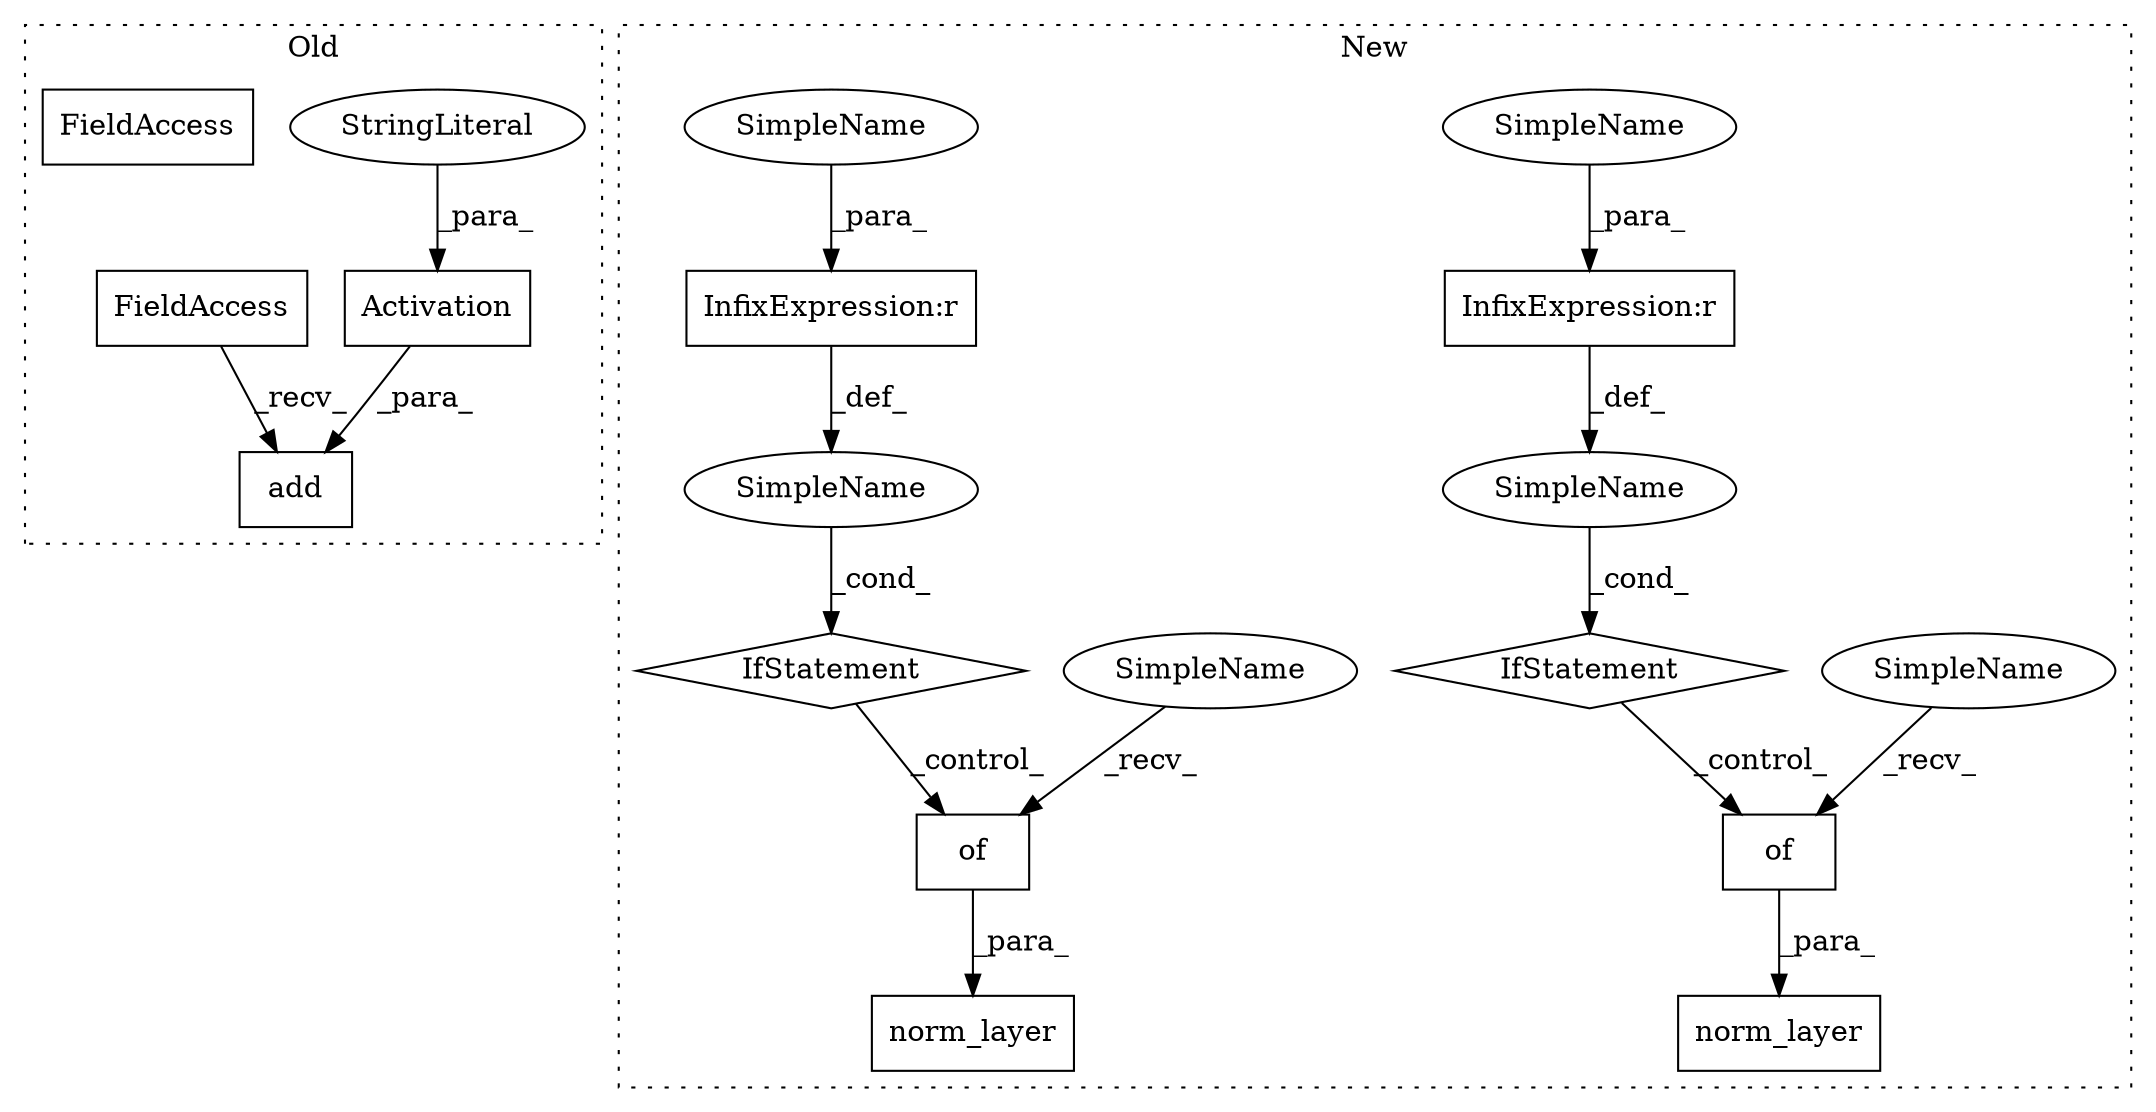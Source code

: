 digraph G {
subgraph cluster0 {
1 [label="Activation" a="32" s="1439,1456" l="11,1" shape="box"];
3 [label="StringLiteral" a="45" s="1450" l="6" shape="ellipse"];
9 [label="add" a="32" s="1432,1457" l="4,1" shape="box"];
14 [label="FieldAccess" a="22" s="1424" l="7" shape="box"];
17 [label="FieldAccess" a="22" s="1424" l="7" shape="box"];
label = "Old";
style="dotted";
}
subgraph cluster1 {
2 [label="of" a="32" s="1281" l="4" shape="box"];
4 [label="of" a="32" s="1108" l="4" shape="box"];
5 [label="norm_layer" a="32" s="1242,1299" l="11,1" shape="box"];
6 [label="IfStatement" a="25" s="1101" l="3" shape="diamond"];
7 [label="norm_layer" a="32" s="1069,1126" l="11,1" shape="box"];
8 [label="IfStatement" a="25" s="1274" l="3" shape="diamond"];
10 [label="SimpleName" a="42" s="" l="" shape="ellipse"];
11 [label="SimpleName" a="42" s="" l="" shape="ellipse"];
12 [label="InfixExpression:r" a="27" s="1265" l="4" shape="box"];
13 [label="InfixExpression:r" a="27" s="1092" l="4" shape="box"];
15 [label="SimpleName" a="42" s="1277" l="3" shape="ellipse"];
16 [label="SimpleName" a="42" s="1104" l="3" shape="ellipse"];
18 [label="SimpleName" a="42" s="1096" l="4" shape="ellipse"];
19 [label="SimpleName" a="42" s="1269" l="4" shape="ellipse"];
label = "New";
style="dotted";
}
1 -> 9 [label="_para_"];
2 -> 5 [label="_para_"];
3 -> 1 [label="_para_"];
4 -> 7 [label="_para_"];
6 -> 4 [label="_control_"];
8 -> 2 [label="_control_"];
10 -> 6 [label="_cond_"];
11 -> 8 [label="_cond_"];
12 -> 11 [label="_def_"];
13 -> 10 [label="_def_"];
15 -> 2 [label="_recv_"];
16 -> 4 [label="_recv_"];
17 -> 9 [label="_recv_"];
18 -> 13 [label="_para_"];
19 -> 12 [label="_para_"];
}